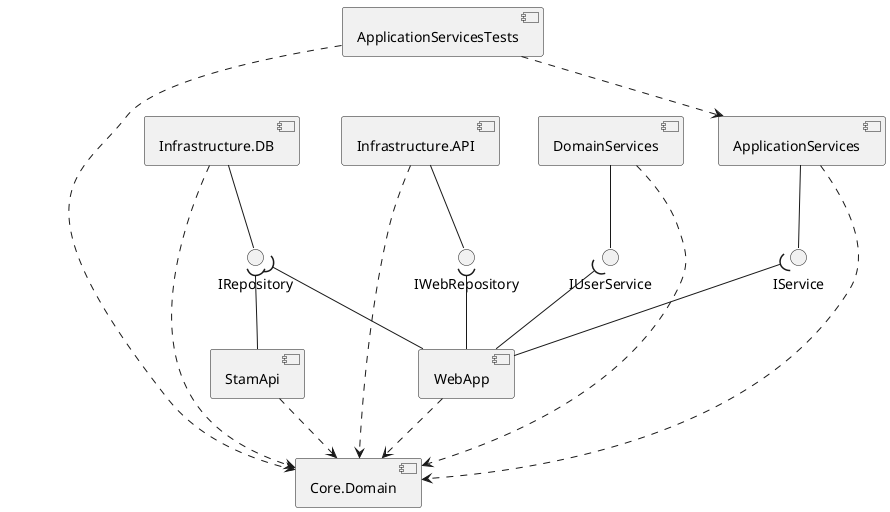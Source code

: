 ﻿@startuml
'https://plantuml.com/component-diagram



  [WebApp]..>  [Core.Domain]
  [DomainServices]..> [Core.Domain]
  [ApplicationServices]--() IService 
  [Infrastructure.DB]--() IRepository
  [Infrastructure.API]--() IWebRepository
  [DomainServices]--() IUserService
  
  [ApplicationServices] ..> [Core.Domain]
  [ApplicationServicesTests] ..> [Core.Domain]
  [ApplicationServicesTests] ..> [ApplicationServices]

  IService )-- [WebApp] 
  IRepository )-- [WebApp] 
  IUserService )-- [WebApp] 
  IWebRepository )-- [WebApp] 
  IRepository )-- [StamApi]
  [StamApi]..> [Core.Domain]
  
    

  
  [Infrastructure.DB] ..> [Core.Domain]
  [Infrastructure.API] ..> [Core.Domain]


@enduml